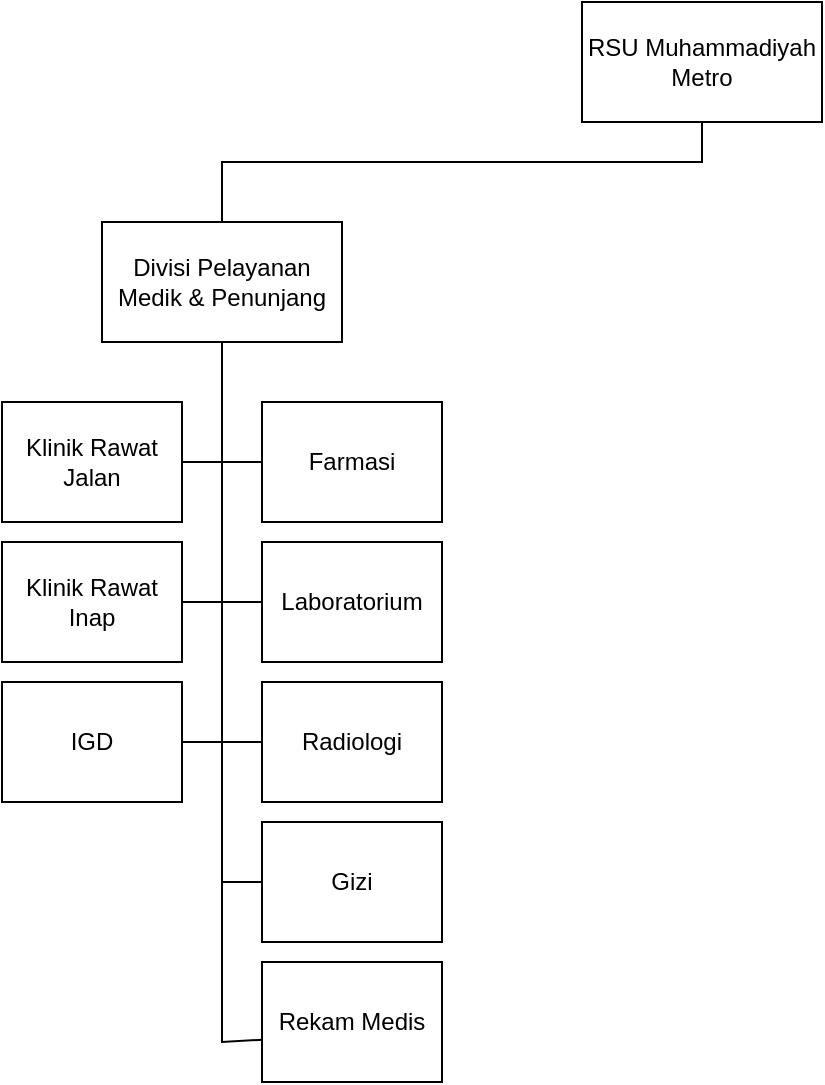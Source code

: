 <mxfile version="24.0.1" type="device" pages="2">
  <diagram name="organization" id="YK0zD_LJX1PF2Qp_7JvF">
    <mxGraphModel dx="1002" dy="535" grid="1" gridSize="10" guides="1" tooltips="1" connect="1" arrows="1" fold="1" page="1" pageScale="1" pageWidth="827" pageHeight="1169" math="0" shadow="0">
      <root>
        <mxCell id="0" />
        <mxCell id="1" parent="0" />
        <mxCell id="XhaUQZFJO0_88AJM5gD7-1" value="RSU Muhammadiyah Metro" style="rounded=0;whiteSpace=wrap;html=1;" parent="1" vertex="1">
          <mxGeometry x="320" y="80" width="120" height="60" as="geometry" />
        </mxCell>
        <mxCell id="XhaUQZFJO0_88AJM5gD7-2" value="Divisi Pelayanan Medik &amp;amp; Penunjang" style="rounded=0;whiteSpace=wrap;html=1;" parent="1" vertex="1">
          <mxGeometry x="80" y="190" width="120" height="60" as="geometry" />
        </mxCell>
        <mxCell id="XhaUQZFJO0_88AJM5gD7-3" value="" style="endArrow=none;html=1;rounded=0;entryX=0.5;entryY=1;entryDx=0;entryDy=0;exitX=0.5;exitY=0;exitDx=0;exitDy=0;" parent="1" source="XhaUQZFJO0_88AJM5gD7-2" target="XhaUQZFJO0_88AJM5gD7-1" edge="1">
          <mxGeometry width="50" height="50" relative="1" as="geometry">
            <mxPoint x="390" y="300" as="sourcePoint" />
            <mxPoint x="440" y="250" as="targetPoint" />
            <Array as="points">
              <mxPoint x="140" y="160" />
              <mxPoint x="260" y="160" />
              <mxPoint x="380" y="160" />
            </Array>
          </mxGeometry>
        </mxCell>
        <mxCell id="XhaUQZFJO0_88AJM5gD7-4" value="Klinik Rawat Jalan" style="rounded=0;whiteSpace=wrap;html=1;" parent="1" vertex="1">
          <mxGeometry x="30" y="280" width="90" height="60" as="geometry" />
        </mxCell>
        <mxCell id="XhaUQZFJO0_88AJM5gD7-5" value="Farmasi" style="rounded=0;whiteSpace=wrap;html=1;" parent="1" vertex="1">
          <mxGeometry x="160" y="280" width="90" height="60" as="geometry" />
        </mxCell>
        <mxCell id="XhaUQZFJO0_88AJM5gD7-6" value="" style="endArrow=none;html=1;rounded=0;exitX=1;exitY=0.5;exitDx=0;exitDy=0;entryX=0;entryY=0.5;entryDx=0;entryDy=0;" parent="1" source="XhaUQZFJO0_88AJM5gD7-4" target="XhaUQZFJO0_88AJM5gD7-5" edge="1">
          <mxGeometry width="50" height="50" relative="1" as="geometry">
            <mxPoint x="390" y="300" as="sourcePoint" />
            <mxPoint x="440" y="250" as="targetPoint" />
          </mxGeometry>
        </mxCell>
        <mxCell id="XhaUQZFJO0_88AJM5gD7-7" value="" style="endArrow=none;html=1;rounded=0;entryX=0.5;entryY=1;entryDx=0;entryDy=0;exitX=0.004;exitY=0.647;exitDx=0;exitDy=0;exitPerimeter=0;" parent="1" source="XhaUQZFJO0_88AJM5gD7-15" target="XhaUQZFJO0_88AJM5gD7-2" edge="1">
          <mxGeometry width="50" height="50" relative="1" as="geometry">
            <mxPoint x="140" y="460" as="sourcePoint" />
            <mxPoint x="140" y="270" as="targetPoint" />
            <Array as="points">
              <mxPoint x="140" y="600" />
            </Array>
          </mxGeometry>
        </mxCell>
        <mxCell id="XhaUQZFJO0_88AJM5gD7-8" value="Klinik Rawat Inap" style="rounded=0;whiteSpace=wrap;html=1;" parent="1" vertex="1">
          <mxGeometry x="30" y="350" width="90" height="60" as="geometry" />
        </mxCell>
        <mxCell id="XhaUQZFJO0_88AJM5gD7-9" value="Laboratorium" style="rounded=0;whiteSpace=wrap;html=1;" parent="1" vertex="1">
          <mxGeometry x="160" y="350" width="90" height="60" as="geometry" />
        </mxCell>
        <mxCell id="XhaUQZFJO0_88AJM5gD7-10" value="IGD" style="rounded=0;whiteSpace=wrap;html=1;" parent="1" vertex="1">
          <mxGeometry x="30" y="420" width="90" height="60" as="geometry" />
        </mxCell>
        <mxCell id="XhaUQZFJO0_88AJM5gD7-11" value="Radiologi" style="rounded=0;whiteSpace=wrap;html=1;" parent="1" vertex="1">
          <mxGeometry x="160" y="420" width="90" height="60" as="geometry" />
        </mxCell>
        <mxCell id="XhaUQZFJO0_88AJM5gD7-12" value="" style="endArrow=none;html=1;rounded=0;exitX=1;exitY=0.5;exitDx=0;exitDy=0;" parent="1" source="XhaUQZFJO0_88AJM5gD7-8" target="XhaUQZFJO0_88AJM5gD7-9" edge="1">
          <mxGeometry width="50" height="50" relative="1" as="geometry">
            <mxPoint x="390" y="300" as="sourcePoint" />
            <mxPoint x="440" y="250" as="targetPoint" />
          </mxGeometry>
        </mxCell>
        <mxCell id="XhaUQZFJO0_88AJM5gD7-13" value="" style="endArrow=none;html=1;rounded=0;exitX=1;exitY=0.5;exitDx=0;exitDy=0;entryX=0;entryY=0.5;entryDx=0;entryDy=0;" parent="1" source="XhaUQZFJO0_88AJM5gD7-10" target="XhaUQZFJO0_88AJM5gD7-11" edge="1">
          <mxGeometry width="50" height="50" relative="1" as="geometry">
            <mxPoint x="130" y="390" as="sourcePoint" />
            <mxPoint x="170" y="390" as="targetPoint" />
          </mxGeometry>
        </mxCell>
        <mxCell id="XhaUQZFJO0_88AJM5gD7-14" value="Gizi" style="rounded=0;whiteSpace=wrap;html=1;" parent="1" vertex="1">
          <mxGeometry x="160" y="490" width="90" height="60" as="geometry" />
        </mxCell>
        <mxCell id="XhaUQZFJO0_88AJM5gD7-15" value="Rekam Medis" style="rounded=0;whiteSpace=wrap;html=1;" parent="1" vertex="1">
          <mxGeometry x="160" y="560" width="90" height="60" as="geometry" />
        </mxCell>
        <mxCell id="XhaUQZFJO0_88AJM5gD7-17" value="" style="endArrow=none;html=1;rounded=0;entryX=0;entryY=0.5;entryDx=0;entryDy=0;" parent="1" target="XhaUQZFJO0_88AJM5gD7-14" edge="1">
          <mxGeometry width="50" height="50" relative="1" as="geometry">
            <mxPoint x="140" y="520" as="sourcePoint" />
            <mxPoint x="140" y="520" as="targetPoint" />
          </mxGeometry>
        </mxCell>
      </root>
    </mxGraphModel>
  </diagram>
  <diagram id="dNKybDUeMpvf49yILenW" name="location">
    <mxGraphModel dx="1002" dy="1704" grid="1" gridSize="10" guides="1" tooltips="1" connect="1" arrows="1" fold="1" page="1" pageScale="1" pageWidth="827" pageHeight="1169" math="0" shadow="0">
      <root>
        <mxCell id="0" />
        <mxCell id="1" parent="0" />
        <mxCell id="ZKQpodJgVKYuXt2iqTCu-1" value="RSU Muhammadiyah Metro" style="rounded=0;whiteSpace=wrap;html=1;" parent="1" vertex="1">
          <mxGeometry x="340" y="-40" width="120" height="60" as="geometry" />
        </mxCell>
        <mxCell id="ZKQpodJgVKYuXt2iqTCu-2" value="Lantai 1" style="rounded=0;whiteSpace=wrap;html=1;" parent="1" vertex="1">
          <mxGeometry x="140" y="160" width="120" height="60" as="geometry" />
        </mxCell>
        <mxCell id="ZKQpodJgVKYuXt2iqTCu-3" value="IGD" style="rounded=0;whiteSpace=wrap;html=1;" parent="1" vertex="1">
          <mxGeometry x="50" y="310" width="120" height="60" as="geometry" />
        </mxCell>
        <mxCell id="ZKQpodJgVKYuXt2iqTCu-4" value="Poliklinik" style="rounded=0;whiteSpace=wrap;html=1;" parent="1" vertex="1">
          <mxGeometry x="180" y="310" width="120" height="60" as="geometry" />
        </mxCell>
        <mxCell id="ZKQpodJgVKYuXt2iqTCu-5" value="" style="rounded=0;whiteSpace=wrap;html=1;" parent="1" vertex="1">
          <mxGeometry x="180" y="385" width="120" height="270" as="geometry" />
        </mxCell>
        <mxCell id="ZKQpodJgVKYuXt2iqTCu-6" value="R. 001" style="rounded=0;whiteSpace=wrap;html=1;" parent="1" vertex="1">
          <mxGeometry x="190" y="391" width="100" height="30" as="geometry" />
        </mxCell>
        <mxCell id="ZKQpodJgVKYuXt2iqTCu-7" value="R. 002" style="rounded=0;whiteSpace=wrap;html=1;" parent="1" vertex="1">
          <mxGeometry x="190" y="428" width="100" height="30" as="geometry" />
        </mxCell>
        <mxCell id="ZKQpodJgVKYuXt2iqTCu-8" value="R. 003" style="rounded=0;whiteSpace=wrap;html=1;" parent="1" vertex="1">
          <mxGeometry x="190" y="466" width="100" height="30" as="geometry" />
        </mxCell>
        <mxCell id="ZKQpodJgVKYuXt2iqTCu-10" value="" style="endArrow=none;html=1;rounded=0;entryX=0.5;entryY=1;entryDx=0;entryDy=0;" parent="1" target="ZKQpodJgVKYuXt2iqTCu-2" edge="1">
          <mxGeometry width="50" height="50" relative="1" as="geometry">
            <mxPoint x="200" y="270" as="sourcePoint" />
            <mxPoint x="200" y="220" as="targetPoint" />
          </mxGeometry>
        </mxCell>
        <mxCell id="ZKQpodJgVKYuXt2iqTCu-11" value="" style="endArrow=none;html=1;rounded=0;entryX=0.5;entryY=0;entryDx=0;entryDy=0;exitX=0.5;exitY=0;exitDx=0;exitDy=0;" parent="1" source="ZKQpodJgVKYuXt2iqTCu-3" target="ZKQpodJgVKYuXt2iqTCu-19" edge="1">
          <mxGeometry width="50" height="50" relative="1" as="geometry">
            <mxPoint x="90" y="310" as="sourcePoint" />
            <mxPoint x="140" y="260" as="targetPoint" />
            <Array as="points">
              <mxPoint x="110" y="270" />
              <mxPoint x="379" y="270" />
              <mxPoint x="630" y="270" />
            </Array>
          </mxGeometry>
        </mxCell>
        <mxCell id="ZKQpodJgVKYuXt2iqTCu-12" value="" style="endArrow=none;html=1;rounded=0;exitX=0.5;exitY=0;exitDx=0;exitDy=0;entryX=0.5;entryY=1;entryDx=0;entryDy=0;" parent="1" source="ZKQpodJgVKYuXt2iqTCu-5" target="ZKQpodJgVKYuXt2iqTCu-4" edge="1">
          <mxGeometry width="50" height="50" relative="1" as="geometry">
            <mxPoint x="200" y="430" as="sourcePoint" />
            <mxPoint x="250" y="380" as="targetPoint" />
          </mxGeometry>
        </mxCell>
        <mxCell id="ZKQpodJgVKYuXt2iqTCu-13" value="Gedung A&lt;div&gt;(Gedung kh sujak)&lt;/div&gt;" style="rounded=0;whiteSpace=wrap;html=1;" parent="1" vertex="1">
          <mxGeometry x="240" y="60" width="120" height="60" as="geometry" />
        </mxCell>
        <mxCell id="ZKQpodJgVKYuXt2iqTCu-14" value="" style="endArrow=none;html=1;rounded=0;entryX=0.5;entryY=1;entryDx=0;entryDy=0;exitX=0.5;exitY=0;exitDx=0;exitDy=0;" parent="1" source="ZKQpodJgVKYuXt2iqTCu-13" target="ZKQpodJgVKYuXt2iqTCu-1" edge="1">
          <mxGeometry width="50" height="50" relative="1" as="geometry">
            <mxPoint x="380" y="100" as="sourcePoint" />
            <mxPoint x="430" y="50" as="targetPoint" />
            <Array as="points">
              <mxPoint x="300" y="40" />
              <mxPoint x="400" y="40" />
            </Array>
          </mxGeometry>
        </mxCell>
        <mxCell id="ZKQpodJgVKYuXt2iqTCu-15" value="" style="endArrow=none;html=1;rounded=0;entryX=0.5;entryY=1;entryDx=0;entryDy=0;exitX=0.5;exitY=0;exitDx=0;exitDy=0;" parent="1" source="ZKQpodJgVKYuXt2iqTCu-2" target="ZKQpodJgVKYuXt2iqTCu-13" edge="1">
          <mxGeometry width="50" height="50" relative="1" as="geometry">
            <mxPoint x="90" y="140" as="sourcePoint" />
            <mxPoint x="140" y="90" as="targetPoint" />
            <Array as="points">
              <mxPoint x="200" y="140" />
              <mxPoint x="300" y="140" />
            </Array>
          </mxGeometry>
        </mxCell>
        <mxCell id="ZKQpodJgVKYuXt2iqTCu-16" value="Laboratorium" style="rounded=0;whiteSpace=wrap;html=1;" parent="1" vertex="1">
          <mxGeometry x="310" y="310" width="120" height="60" as="geometry" />
        </mxCell>
        <mxCell id="ZKQpodJgVKYuXt2iqTCu-17" value="" style="endArrow=none;html=1;rounded=0;exitX=0.5;exitY=0;exitDx=0;exitDy=0;" parent="1" source="ZKQpodJgVKYuXt2iqTCu-4" edge="1">
          <mxGeometry width="50" height="50" relative="1" as="geometry">
            <mxPoint x="200" y="320" as="sourcePoint" />
            <mxPoint x="240" y="270" as="targetPoint" />
          </mxGeometry>
        </mxCell>
        <mxCell id="ZKQpodJgVKYuXt2iqTCu-18" value="Radiologi" style="rounded=0;whiteSpace=wrap;html=1;" parent="1" vertex="1">
          <mxGeometry x="440" y="310" width="120" height="60" as="geometry" />
        </mxCell>
        <mxCell id="ZKQpodJgVKYuXt2iqTCu-19" value="Farmasi" style="rounded=0;whiteSpace=wrap;html=1;" parent="1" vertex="1">
          <mxGeometry x="570" y="310" width="120" height="60" as="geometry" />
        </mxCell>
        <mxCell id="ZKQpodJgVKYuXt2iqTCu-20" value="" style="endArrow=none;html=1;rounded=0;exitX=0.5;exitY=0;exitDx=0;exitDy=0;" parent="1" source="ZKQpodJgVKYuXt2iqTCu-16" edge="1">
          <mxGeometry width="50" height="50" relative="1" as="geometry">
            <mxPoint x="370" y="230" as="sourcePoint" />
            <mxPoint x="370" y="270" as="targetPoint" />
          </mxGeometry>
        </mxCell>
        <mxCell id="ZKQpodJgVKYuXt2iqTCu-21" value="" style="endArrow=none;html=1;rounded=0;exitX=0.5;exitY=0;exitDx=0;exitDy=0;" parent="1" source="ZKQpodJgVKYuXt2iqTCu-18" edge="1">
          <mxGeometry width="50" height="50" relative="1" as="geometry">
            <mxPoint x="470" y="240" as="sourcePoint" />
            <mxPoint x="500" y="270" as="targetPoint" />
          </mxGeometry>
        </mxCell>
        <mxCell id="7wH2c_EYfMZBvcYcEEgw-1" value="Gedung B&lt;div&gt;(GedungAR Fachrudin)&lt;/div&gt;" style="rounded=0;whiteSpace=wrap;html=1;" vertex="1" parent="1">
          <mxGeometry x="700" y="70" width="120" height="60" as="geometry" />
        </mxCell>
      </root>
    </mxGraphModel>
  </diagram>
</mxfile>
